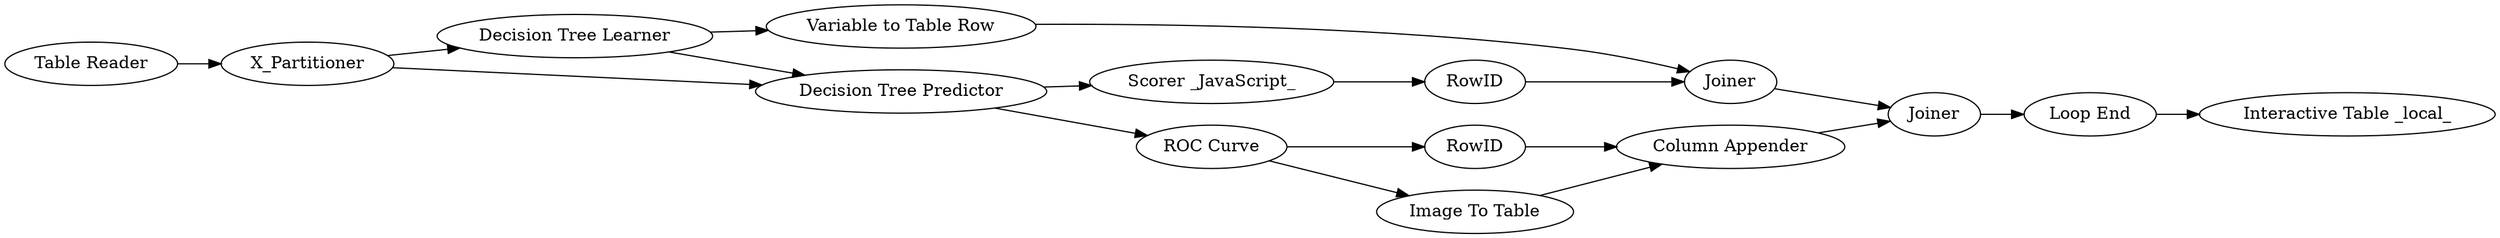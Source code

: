digraph {
	13 [label="Table Reader"]
	19 [label=X_Partitioner]
	20 [label="Scorer _JavaScript_"]
	21 [label="ROC Curve"]
	22 [label="Variable to Table Row"]
	23 [label=Joiner]
	24 [label=RowID]
	25 [label=RowID]
	26 [label="Decision Tree Learner"]
	27 [label=Joiner]
	28 [label="Decision Tree Predictor"]
	29 [label="Image To Table"]
	30 [label="Column Appender"]
	31 [label="Loop End"]
	32 [label="Interactive Table _local_"]
	13 -> 19
	19 -> 26
	19 -> 28
	20 -> 24
	21 -> 25
	21 -> 29
	22 -> 23
	23 -> 27
	24 -> 23
	25 -> 30
	26 -> 28
	26 -> 22
	27 -> 31
	28 -> 20
	28 -> 21
	29 -> 30
	30 -> 27
	31 -> 32
	rankdir=LR
}
